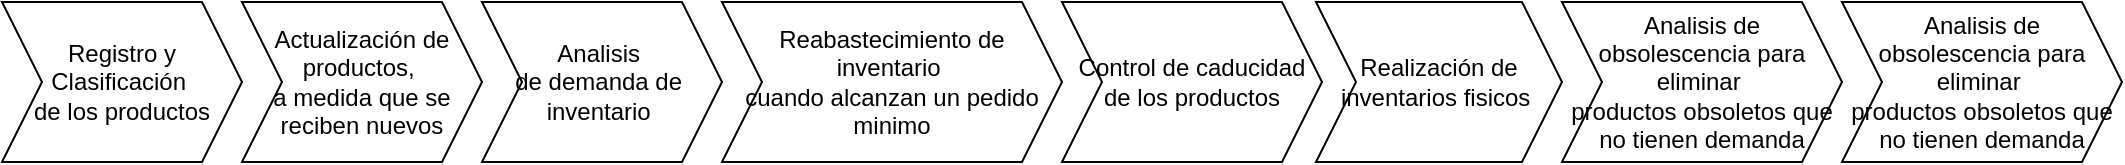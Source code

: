 <mxfile version="24.4.0" type="device">
  <diagram name="Página-1" id="EQT6mkqfsKpfmT6XrE-N">
    <mxGraphModel dx="996" dy="456" grid="1" gridSize="10" guides="1" tooltips="1" connect="1" arrows="1" fold="1" page="1" pageScale="1" pageWidth="827" pageHeight="1169" math="0" shadow="0">
      <root>
        <mxCell id="0" />
        <mxCell id="1" parent="0" />
        <mxCell id="sRvNxMIeEX6gMQWpNpkh-15" value="Registro y Clasificación&amp;nbsp;&lt;div&gt;de los productos&lt;/div&gt;" style="shape=step;perimeter=stepPerimeter;whiteSpace=wrap;html=1;fixedSize=1;" vertex="1" parent="1">
          <mxGeometry y="40" width="120" height="80" as="geometry" />
        </mxCell>
        <mxCell id="sRvNxMIeEX6gMQWpNpkh-16" value="Control de caducidad de los productos" style="shape=step;perimeter=stepPerimeter;whiteSpace=wrap;html=1;fixedSize=1;" vertex="1" parent="1">
          <mxGeometry x="530" y="40" width="130" height="80" as="geometry" />
        </mxCell>
        <mxCell id="sRvNxMIeEX6gMQWpNpkh-17" value="Reabastecimiento de inventario&amp;nbsp;&lt;div&gt;cuando alcanzan un pedido minimo&lt;/div&gt;" style="shape=step;perimeter=stepPerimeter;whiteSpace=wrap;html=1;fixedSize=1;" vertex="1" parent="1">
          <mxGeometry x="360" y="40" width="170" height="80" as="geometry" />
        </mxCell>
        <mxCell id="sRvNxMIeEX6gMQWpNpkh-18" value="Analisis&amp;nbsp;&lt;div&gt;de demanda de&amp;nbsp;&lt;div&gt;inventario&amp;nbsp;&lt;/div&gt;&lt;/div&gt;" style="shape=step;perimeter=stepPerimeter;whiteSpace=wrap;html=1;fixedSize=1;" vertex="1" parent="1">
          <mxGeometry x="240" y="40" width="120" height="80" as="geometry" />
        </mxCell>
        <mxCell id="sRvNxMIeEX6gMQWpNpkh-19" value="Actualización de productos,&amp;nbsp;&lt;div&gt;a medida que se reciben nuevos&lt;/div&gt;" style="shape=step;perimeter=stepPerimeter;whiteSpace=wrap;html=1;fixedSize=1;" vertex="1" parent="1">
          <mxGeometry x="120" y="40" width="120" height="80" as="geometry" />
        </mxCell>
        <mxCell id="sRvNxMIeEX6gMQWpNpkh-21" value="Analisis de&lt;div&gt;&amp;nbsp;obsolescencia para&amp;nbsp;&lt;div&gt;eliminar&amp;nbsp;&lt;/div&gt;&lt;div&gt;productos obsoletos que no tienen demanda&lt;/div&gt;&lt;/div&gt;" style="shape=step;perimeter=stepPerimeter;whiteSpace=wrap;html=1;fixedSize=1;" vertex="1" parent="1">
          <mxGeometry x="780" y="40" width="140" height="80" as="geometry" />
        </mxCell>
        <mxCell id="sRvNxMIeEX6gMQWpNpkh-22" value="&lt;div&gt;Realización de inventarios fisicos&amp;nbsp;&lt;/div&gt;" style="shape=step;perimeter=stepPerimeter;whiteSpace=wrap;html=1;fixedSize=1;" vertex="1" parent="1">
          <mxGeometry x="657" y="40" width="123" height="80" as="geometry" />
        </mxCell>
        <mxCell id="sRvNxMIeEX6gMQWpNpkh-23" value="Analisis de&lt;div&gt;&amp;nbsp;obsolescencia para&amp;nbsp;&lt;div&gt;eliminar&amp;nbsp;&lt;/div&gt;&lt;div&gt;productos obsoletos que no tienen demanda&lt;/div&gt;&lt;/div&gt;" style="shape=step;perimeter=stepPerimeter;whiteSpace=wrap;html=1;fixedSize=1;" vertex="1" parent="1">
          <mxGeometry x="920" y="40" width="140" height="80" as="geometry" />
        </mxCell>
      </root>
    </mxGraphModel>
  </diagram>
</mxfile>
